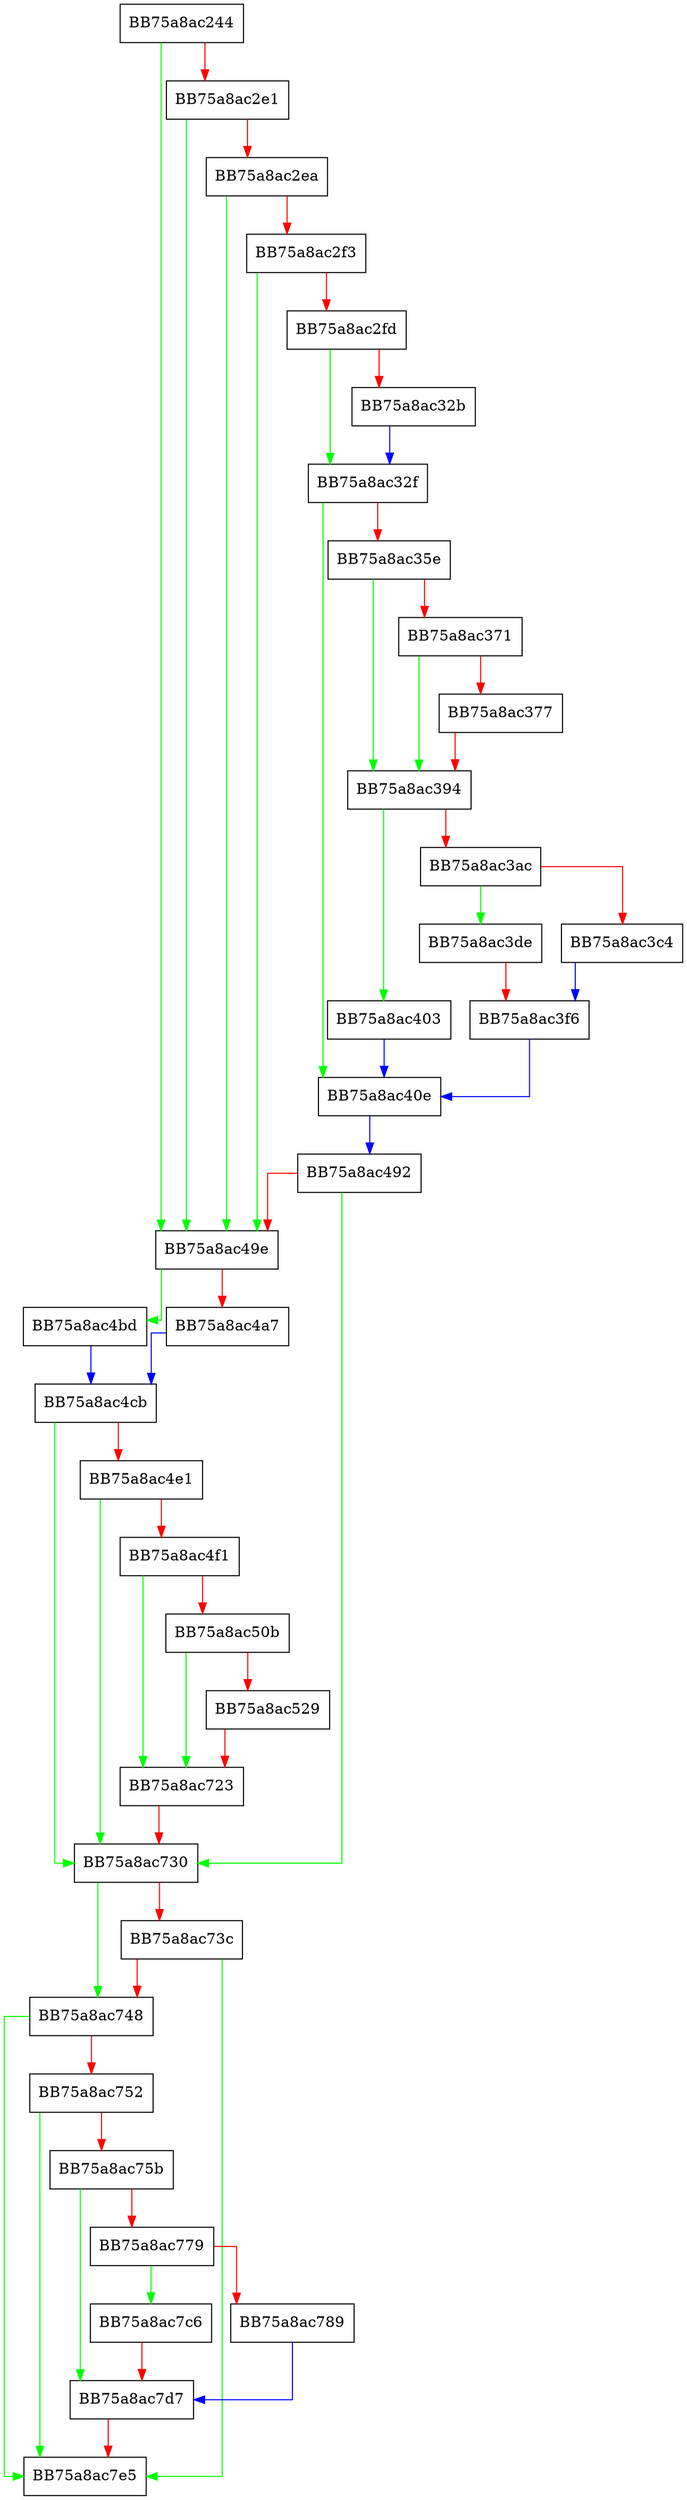digraph GetFileHashes {
  node [shape="box"];
  graph [splines=ortho];
  BB75a8ac244 -> BB75a8ac49e [color="green"];
  BB75a8ac244 -> BB75a8ac2e1 [color="red"];
  BB75a8ac2e1 -> BB75a8ac49e [color="green"];
  BB75a8ac2e1 -> BB75a8ac2ea [color="red"];
  BB75a8ac2ea -> BB75a8ac49e [color="green"];
  BB75a8ac2ea -> BB75a8ac2f3 [color="red"];
  BB75a8ac2f3 -> BB75a8ac49e [color="green"];
  BB75a8ac2f3 -> BB75a8ac2fd [color="red"];
  BB75a8ac2fd -> BB75a8ac32f [color="green"];
  BB75a8ac2fd -> BB75a8ac32b [color="red"];
  BB75a8ac32b -> BB75a8ac32f [color="blue"];
  BB75a8ac32f -> BB75a8ac40e [color="green"];
  BB75a8ac32f -> BB75a8ac35e [color="red"];
  BB75a8ac35e -> BB75a8ac394 [color="green"];
  BB75a8ac35e -> BB75a8ac371 [color="red"];
  BB75a8ac371 -> BB75a8ac394 [color="green"];
  BB75a8ac371 -> BB75a8ac377 [color="red"];
  BB75a8ac377 -> BB75a8ac394 [color="red"];
  BB75a8ac394 -> BB75a8ac403 [color="green"];
  BB75a8ac394 -> BB75a8ac3ac [color="red"];
  BB75a8ac3ac -> BB75a8ac3de [color="green"];
  BB75a8ac3ac -> BB75a8ac3c4 [color="red"];
  BB75a8ac3c4 -> BB75a8ac3f6 [color="blue"];
  BB75a8ac3de -> BB75a8ac3f6 [color="red"];
  BB75a8ac3f6 -> BB75a8ac40e [color="blue"];
  BB75a8ac403 -> BB75a8ac40e [color="blue"];
  BB75a8ac40e -> BB75a8ac492 [color="blue"];
  BB75a8ac492 -> BB75a8ac730 [color="green"];
  BB75a8ac492 -> BB75a8ac49e [color="red"];
  BB75a8ac49e -> BB75a8ac4bd [color="green"];
  BB75a8ac49e -> BB75a8ac4a7 [color="red"];
  BB75a8ac4a7 -> BB75a8ac4cb [color="blue"];
  BB75a8ac4bd -> BB75a8ac4cb [color="blue"];
  BB75a8ac4cb -> BB75a8ac730 [color="green"];
  BB75a8ac4cb -> BB75a8ac4e1 [color="red"];
  BB75a8ac4e1 -> BB75a8ac730 [color="green"];
  BB75a8ac4e1 -> BB75a8ac4f1 [color="red"];
  BB75a8ac4f1 -> BB75a8ac723 [color="green"];
  BB75a8ac4f1 -> BB75a8ac50b [color="red"];
  BB75a8ac50b -> BB75a8ac723 [color="green"];
  BB75a8ac50b -> BB75a8ac529 [color="red"];
  BB75a8ac529 -> BB75a8ac723 [color="red"];
  BB75a8ac723 -> BB75a8ac730 [color="red"];
  BB75a8ac730 -> BB75a8ac748 [color="green"];
  BB75a8ac730 -> BB75a8ac73c [color="red"];
  BB75a8ac73c -> BB75a8ac7e5 [color="green"];
  BB75a8ac73c -> BB75a8ac748 [color="red"];
  BB75a8ac748 -> BB75a8ac7e5 [color="green"];
  BB75a8ac748 -> BB75a8ac752 [color="red"];
  BB75a8ac752 -> BB75a8ac7e5 [color="green"];
  BB75a8ac752 -> BB75a8ac75b [color="red"];
  BB75a8ac75b -> BB75a8ac7d7 [color="green"];
  BB75a8ac75b -> BB75a8ac779 [color="red"];
  BB75a8ac779 -> BB75a8ac7c6 [color="green"];
  BB75a8ac779 -> BB75a8ac789 [color="red"];
  BB75a8ac789 -> BB75a8ac7d7 [color="blue"];
  BB75a8ac7c6 -> BB75a8ac7d7 [color="red"];
  BB75a8ac7d7 -> BB75a8ac7e5 [color="red"];
}